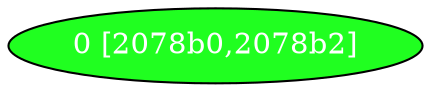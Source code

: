 diGraph libnss3{
	libnss3_0  [style=filled fillcolor="#20FF20" fontcolor="#ffffff" shape=oval label="0 [2078b0,2078b2]"]


}